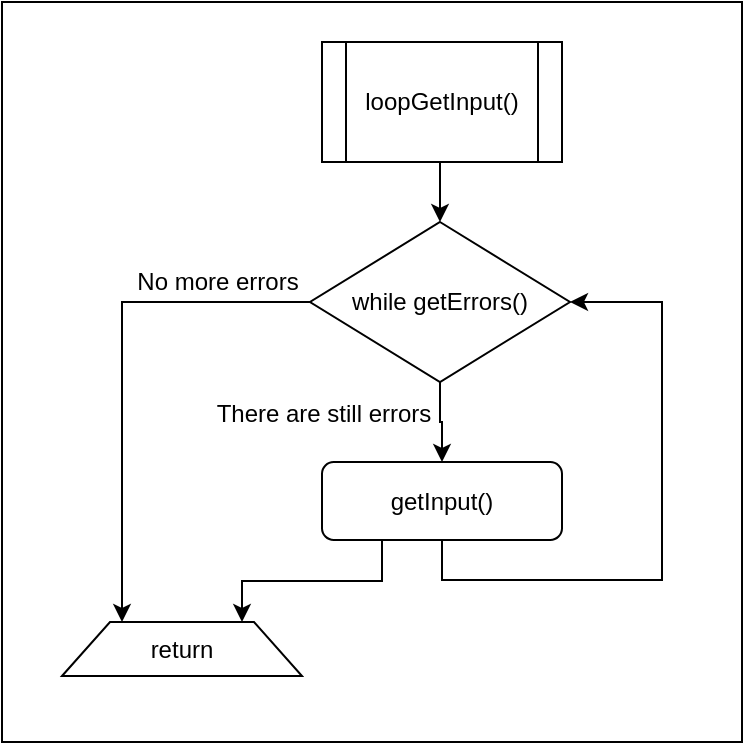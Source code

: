 <mxfile version="13.0.8" type="device"><diagram id="c7UCYl_txuHRTy3NuAHC" name="Page-1"><mxGraphModel dx="599" dy="679" grid="1" gridSize="10" guides="1" tooltips="1" connect="1" arrows="1" fold="1" page="1" pageScale="1" pageWidth="850" pageHeight="1100" math="0" shadow="0"><root><mxCell id="0"/><mxCell id="1" parent="0"/><mxCell id="vp8BdjqRg_4CmLoylaLt-50" value="" style="whiteSpace=wrap;html=1;aspect=fixed;" vertex="1" parent="1"><mxGeometry x="160" y="40" width="370" height="370" as="geometry"/></mxCell><mxCell id="vp8BdjqRg_4CmLoylaLt-40" style="edgeStyle=orthogonalEdgeStyle;rounded=0;orthogonalLoop=1;jettySize=auto;html=1;exitX=0.5;exitY=1;exitDx=0;exitDy=0;entryX=1;entryY=0.5;entryDx=0;entryDy=0;" edge="1" parent="1" source="vp8BdjqRg_4CmLoylaLt-4" target="vp8BdjqRg_4CmLoylaLt-35"><mxGeometry relative="1" as="geometry"><Array as="points"><mxPoint x="380" y="329"/><mxPoint x="490" y="329"/><mxPoint x="490" y="190"/></Array></mxGeometry></mxCell><mxCell id="vp8BdjqRg_4CmLoylaLt-48" style="edgeStyle=orthogonalEdgeStyle;rounded=0;orthogonalLoop=1;jettySize=auto;html=1;exitX=0.25;exitY=1;exitDx=0;exitDy=0;entryX=0.75;entryY=0;entryDx=0;entryDy=0;" edge="1" parent="1" source="vp8BdjqRg_4CmLoylaLt-4" target="vp8BdjqRg_4CmLoylaLt-45"><mxGeometry relative="1" as="geometry"/></mxCell><mxCell id="vp8BdjqRg_4CmLoylaLt-4" value="getInput()" style="rounded=1;whiteSpace=wrap;html=1;" vertex="1" parent="1"><mxGeometry x="320" y="270" width="120" height="39" as="geometry"/></mxCell><mxCell id="vp8BdjqRg_4CmLoylaLt-37" style="edgeStyle=orthogonalEdgeStyle;rounded=0;orthogonalLoop=1;jettySize=auto;html=1;exitX=0.5;exitY=1;exitDx=0;exitDy=0;entryX=0.5;entryY=0;entryDx=0;entryDy=0;" edge="1" parent="1" source="vp8BdjqRg_4CmLoylaLt-7" target="vp8BdjqRg_4CmLoylaLt-35"><mxGeometry relative="1" as="geometry"/></mxCell><mxCell id="vp8BdjqRg_4CmLoylaLt-7" value="loopGetInput()" style="shape=process;whiteSpace=wrap;html=1;backgroundOutline=1;" vertex="1" parent="1"><mxGeometry x="320" y="60" width="120" height="60" as="geometry"/></mxCell><mxCell id="vp8BdjqRg_4CmLoylaLt-38" style="edgeStyle=orthogonalEdgeStyle;rounded=0;orthogonalLoop=1;jettySize=auto;html=1;exitX=0.5;exitY=1;exitDx=0;exitDy=0;entryX=0.5;entryY=0;entryDx=0;entryDy=0;" edge="1" parent="1" source="vp8BdjqRg_4CmLoylaLt-35" target="vp8BdjqRg_4CmLoylaLt-4"><mxGeometry relative="1" as="geometry"/></mxCell><mxCell id="vp8BdjqRg_4CmLoylaLt-49" style="edgeStyle=orthogonalEdgeStyle;rounded=0;orthogonalLoop=1;jettySize=auto;html=1;exitX=0;exitY=0.5;exitDx=0;exitDy=0;entryX=0.25;entryY=0;entryDx=0;entryDy=0;" edge="1" parent="1" source="vp8BdjqRg_4CmLoylaLt-35" target="vp8BdjqRg_4CmLoylaLt-45"><mxGeometry relative="1" as="geometry"/></mxCell><mxCell id="vp8BdjqRg_4CmLoylaLt-35" value="while getErrors()" style="rhombus;whiteSpace=wrap;html=1;" vertex="1" parent="1"><mxGeometry x="314" y="150" width="130" height="80" as="geometry"/></mxCell><mxCell id="vp8BdjqRg_4CmLoylaLt-39" value="There are still errors" style="text;html=1;strokeColor=none;fillColor=none;align=center;verticalAlign=middle;whiteSpace=wrap;rounded=0;" vertex="1" parent="1"><mxGeometry x="266" y="236" width="110" height="20" as="geometry"/></mxCell><mxCell id="vp8BdjqRg_4CmLoylaLt-42" value="No more errors" style="text;html=1;strokeColor=none;fillColor=none;align=center;verticalAlign=middle;whiteSpace=wrap;rounded=0;" vertex="1" parent="1"><mxGeometry x="223" y="170" width="90" height="20" as="geometry"/></mxCell><mxCell id="vp8BdjqRg_4CmLoylaLt-45" value="return" style="shape=trapezoid;perimeter=trapezoidPerimeter;whiteSpace=wrap;html=1;" vertex="1" parent="1"><mxGeometry x="190" y="350" width="120" height="27" as="geometry"/></mxCell></root></mxGraphModel></diagram></mxfile>